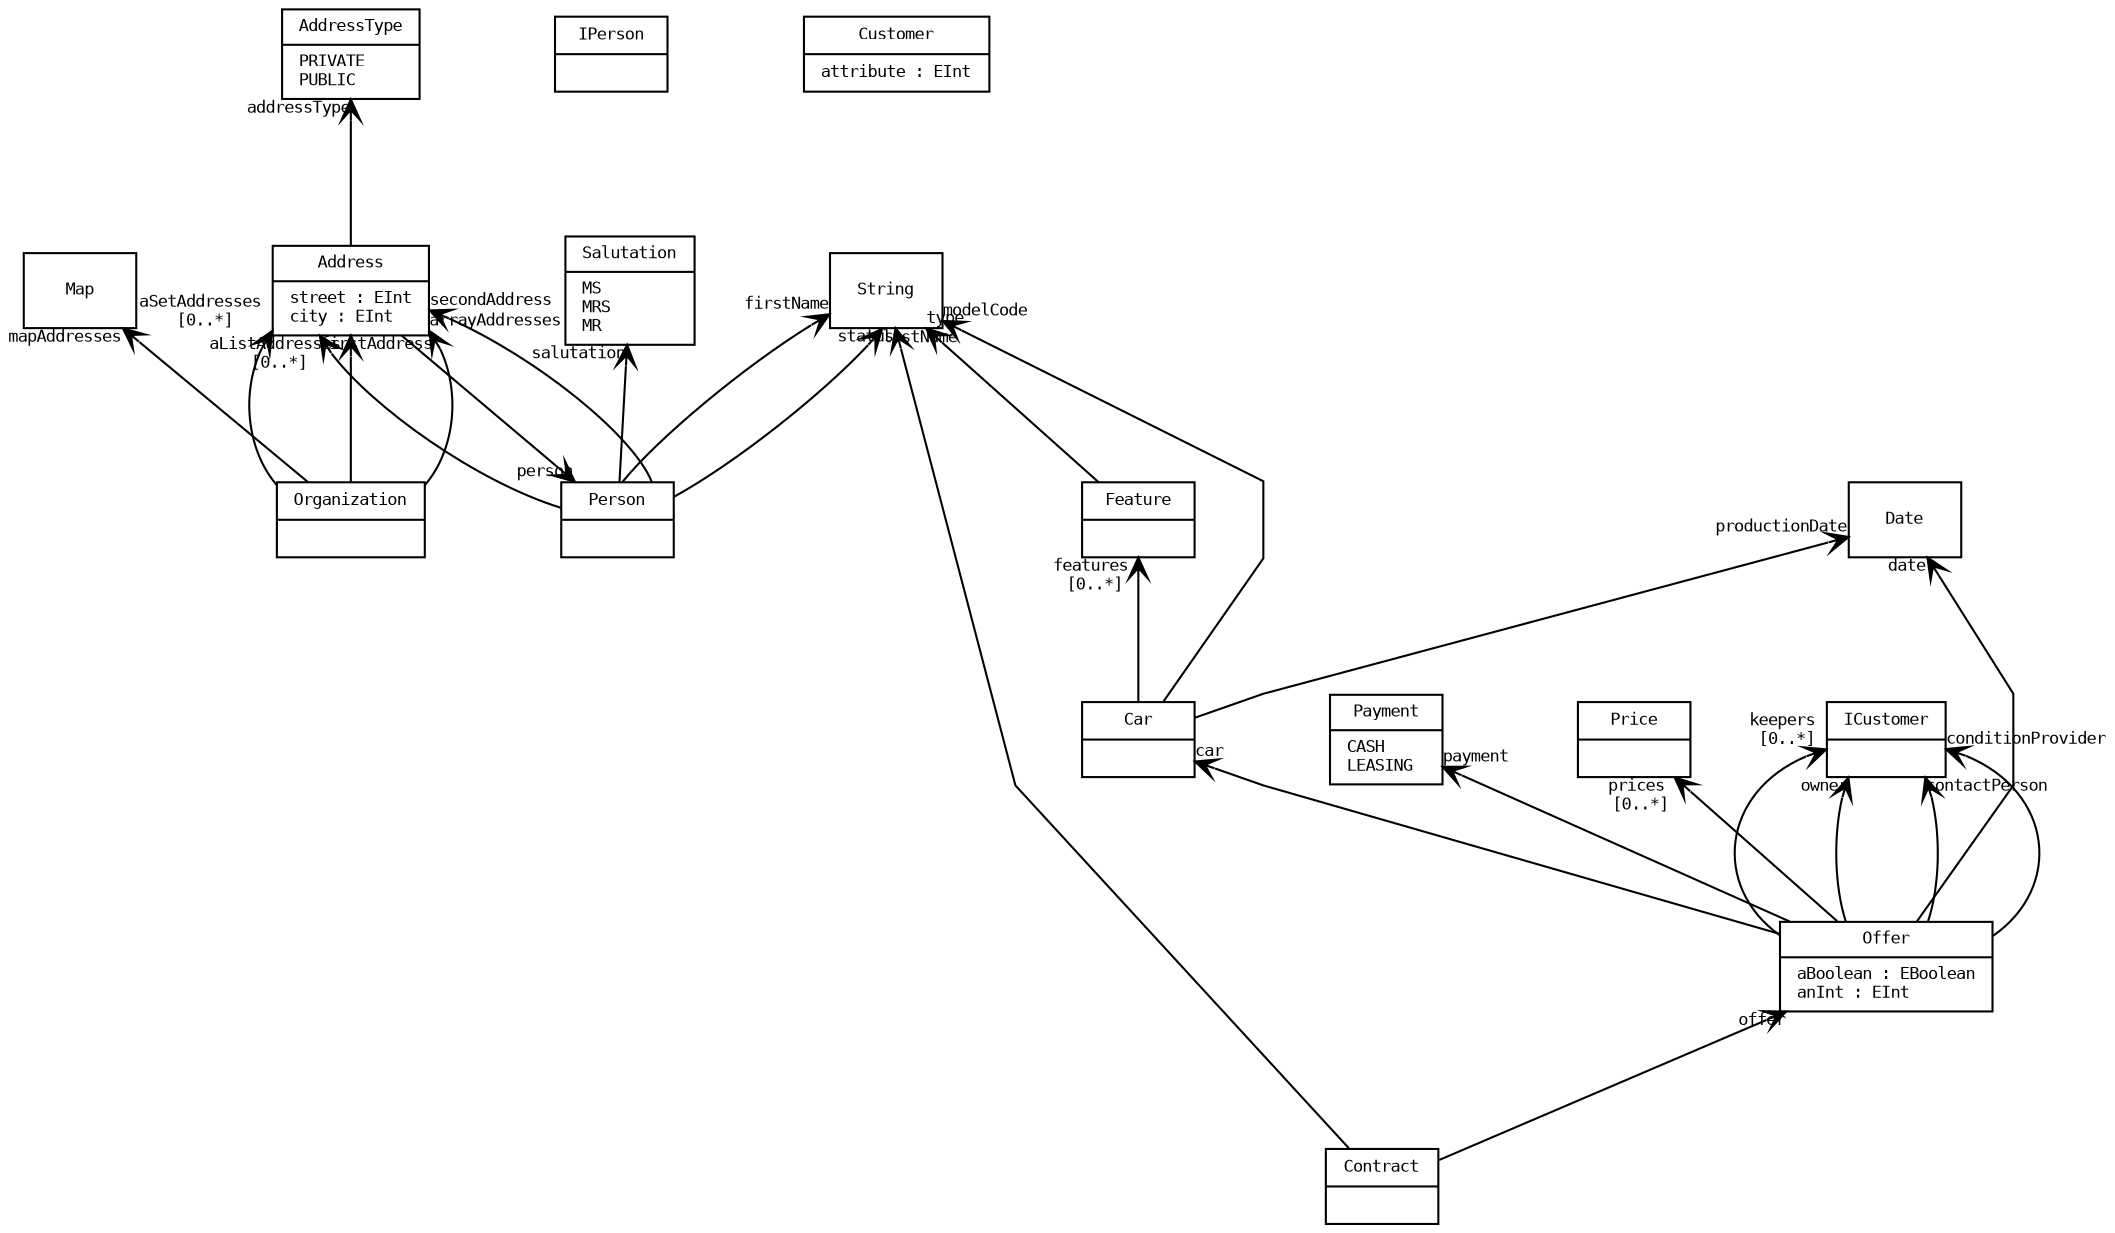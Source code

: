 digraph G {
	fontname  = "Courier"
	fontsize  = 8
	nodesep=0.9
	ranksep=0.9
	splines=polyline
	overlap=scalexy
	node [
		fontname = "Courier"
		fontsize  = 8
		shape  = "record"
	]
	edge [
		fontname = "Courier"
		fontsize  = 8
	]
		"Address" [
			label = "{Address|street : EInt\lcity : EInt\l}"
		]
		"AddressType" [
			label = "{AddressType|PRIVATE\lPUBLIC\l}"
		]
		"Contract" [
			label = "{Contract|}"
		]
		"Payment" [
			label = "{Payment|CASH\lLEASING\l}"
		]
		"Offer" [
			label = "{Offer|aBoolean : EBoolean\lanInt : EInt\l}"
		]
		"Price" [
			label = "{Price|}"
		]
		"Organization" [
			label = "{Organization|}"
		]
		"Salutation" [
			label = "{Salutation|MS\lMRS\lMR\l}"
		]
		"IPerson" [
			label = "{IPerson|}"
		]
		"Customer" [
			label = "{Customer|attribute : EInt\l}"
		]
		"ICustomer" [
			label = "{ICustomer|}"
		]
		"Person" [
			label = "{Person|}"
		]
		"Feature" [
			label = "{Feature|}"
		]
		"Car" [
			label = "{Car|}"
		]
	"Person" -> "Address" [dir=back, arrowtail=open ,taillabel="person"]
	"AddressType" -> "Address" [dir=back, arrowtail=open ,taillabel="addressType"]
		"Address" [
			label = "{Address|street : EInt\lcity : EInt\l}"
		]
		"AddressType" [
			label = "{AddressType|PRIVATE\lPUBLIC\l}"
		]
	"Offer" -> "Contract" [dir=back, arrowtail=open ,taillabel="offer"]
	"String" -> "Contract" [dir=back, arrowtail=open ,taillabel="status"]
	"Date" -> "Offer" [dir=back, arrowtail=open ,taillabel="date"]
	"ICustomer" -> "Offer" [dir=back, arrowtail=open ,taillabel="keepers 
[0..*]"]
	"ICustomer" -> "Offer" [dir=back, arrowtail=open ,taillabel="owner"]
	"Car" -> "Offer" [dir=back, arrowtail=open ,taillabel="car"]
	"Price" -> "Offer" [dir=back, arrowtail=open ,taillabel="prices 
[0..*]"]
	"ICustomer" -> "Offer" [dir=back, arrowtail=open ,taillabel="contactPerson"]
	"ICustomer" -> "Offer" [dir=back, arrowtail=open ,taillabel="conditionProvider"]
	"Payment" -> "Offer" [dir=back, arrowtail=open ,taillabel="payment"]
		"Contract" [
			label = "{Contract|}"
		]
		"Payment" [
			label = "{Payment|CASH\lLEASING\l}"
		]
		"Offer" [
			label = "{Offer|aBoolean : EBoolean\lanInt : EInt\l}"
		]
		"Price" [
			label = "{Price|}"
		]
	"Address" -> "Organization" [dir=back, arrowtail=open ,taillabel="aSetAddresses 
[0..*]"]
	"Address" -> "Organization" [dir=back, arrowtail=open ,taillabel="aListAddresses 
[0..*]"]
	"Address" -> "Organization" [dir=back, arrowtail=open ,taillabel="arrayAddresses"]
	"Map" -> "Organization" [dir=back, arrowtail=open ,taillabel="mapAddresses"]
	"String" -> "Person" [dir=back, arrowtail=open ,taillabel="firstName"]
	"String" -> "Person" [dir=back, arrowtail=open ,taillabel="lastName"]
	"Salutation" -> "Person" [dir=back, arrowtail=open ,taillabel="salutation"]
	"Address" -> "Person" [dir=back, arrowtail=open ,taillabel="firstAddress"]
	"Address" -> "Person" [dir=back, arrowtail=open ,taillabel="secondAddress"]
		"Organization" [
			label = "{Organization|}"
		]
		"Salutation" [
			label = "{Salutation|MS\lMRS\lMR\l}"
		]
		"IPerson" [
			label = "{IPerson|}"
		]
		"Customer" [
			label = "{Customer|attribute : EInt\l}"
		]
		"ICustomer" [
			label = "{ICustomer|}"
		]
		"Person" [
			label = "{Person|}"
		]
	"String" -> "Feature" [dir=back, arrowtail=open ,taillabel="type"]
	"String" -> "Car" [dir=back, arrowtail=open ,taillabel="modelCode"]
	"Feature" -> "Car" [dir=back, arrowtail=open ,taillabel="features 
[0..*]"]
	"Date" -> "Car" [dir=back, arrowtail=open ,taillabel="productionDate"]
		"Feature" [
			label = "{Feature|}"
		]
		"Car" [
			label = "{Car|}"
		]
}